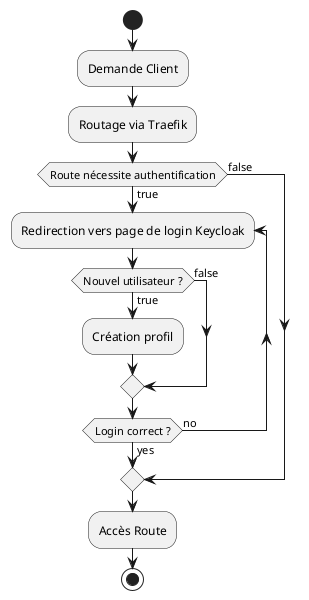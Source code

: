 @startuml
'https://plantuml.com/activity-diagram-beta

start
:Demande Client;
:Routage via Traefik;
if (Route nécessite authentification) then (true)
  repeat :Redirection vers page de login Keycloak;
      if (Nouvel utilisateur ?) then (true)
        :Création profil;
      else (false)
      endif
  repeat while (Login correct ?) is (no) not (yes)
else (false)
endif

:Accès Route;

stop

@enduml
